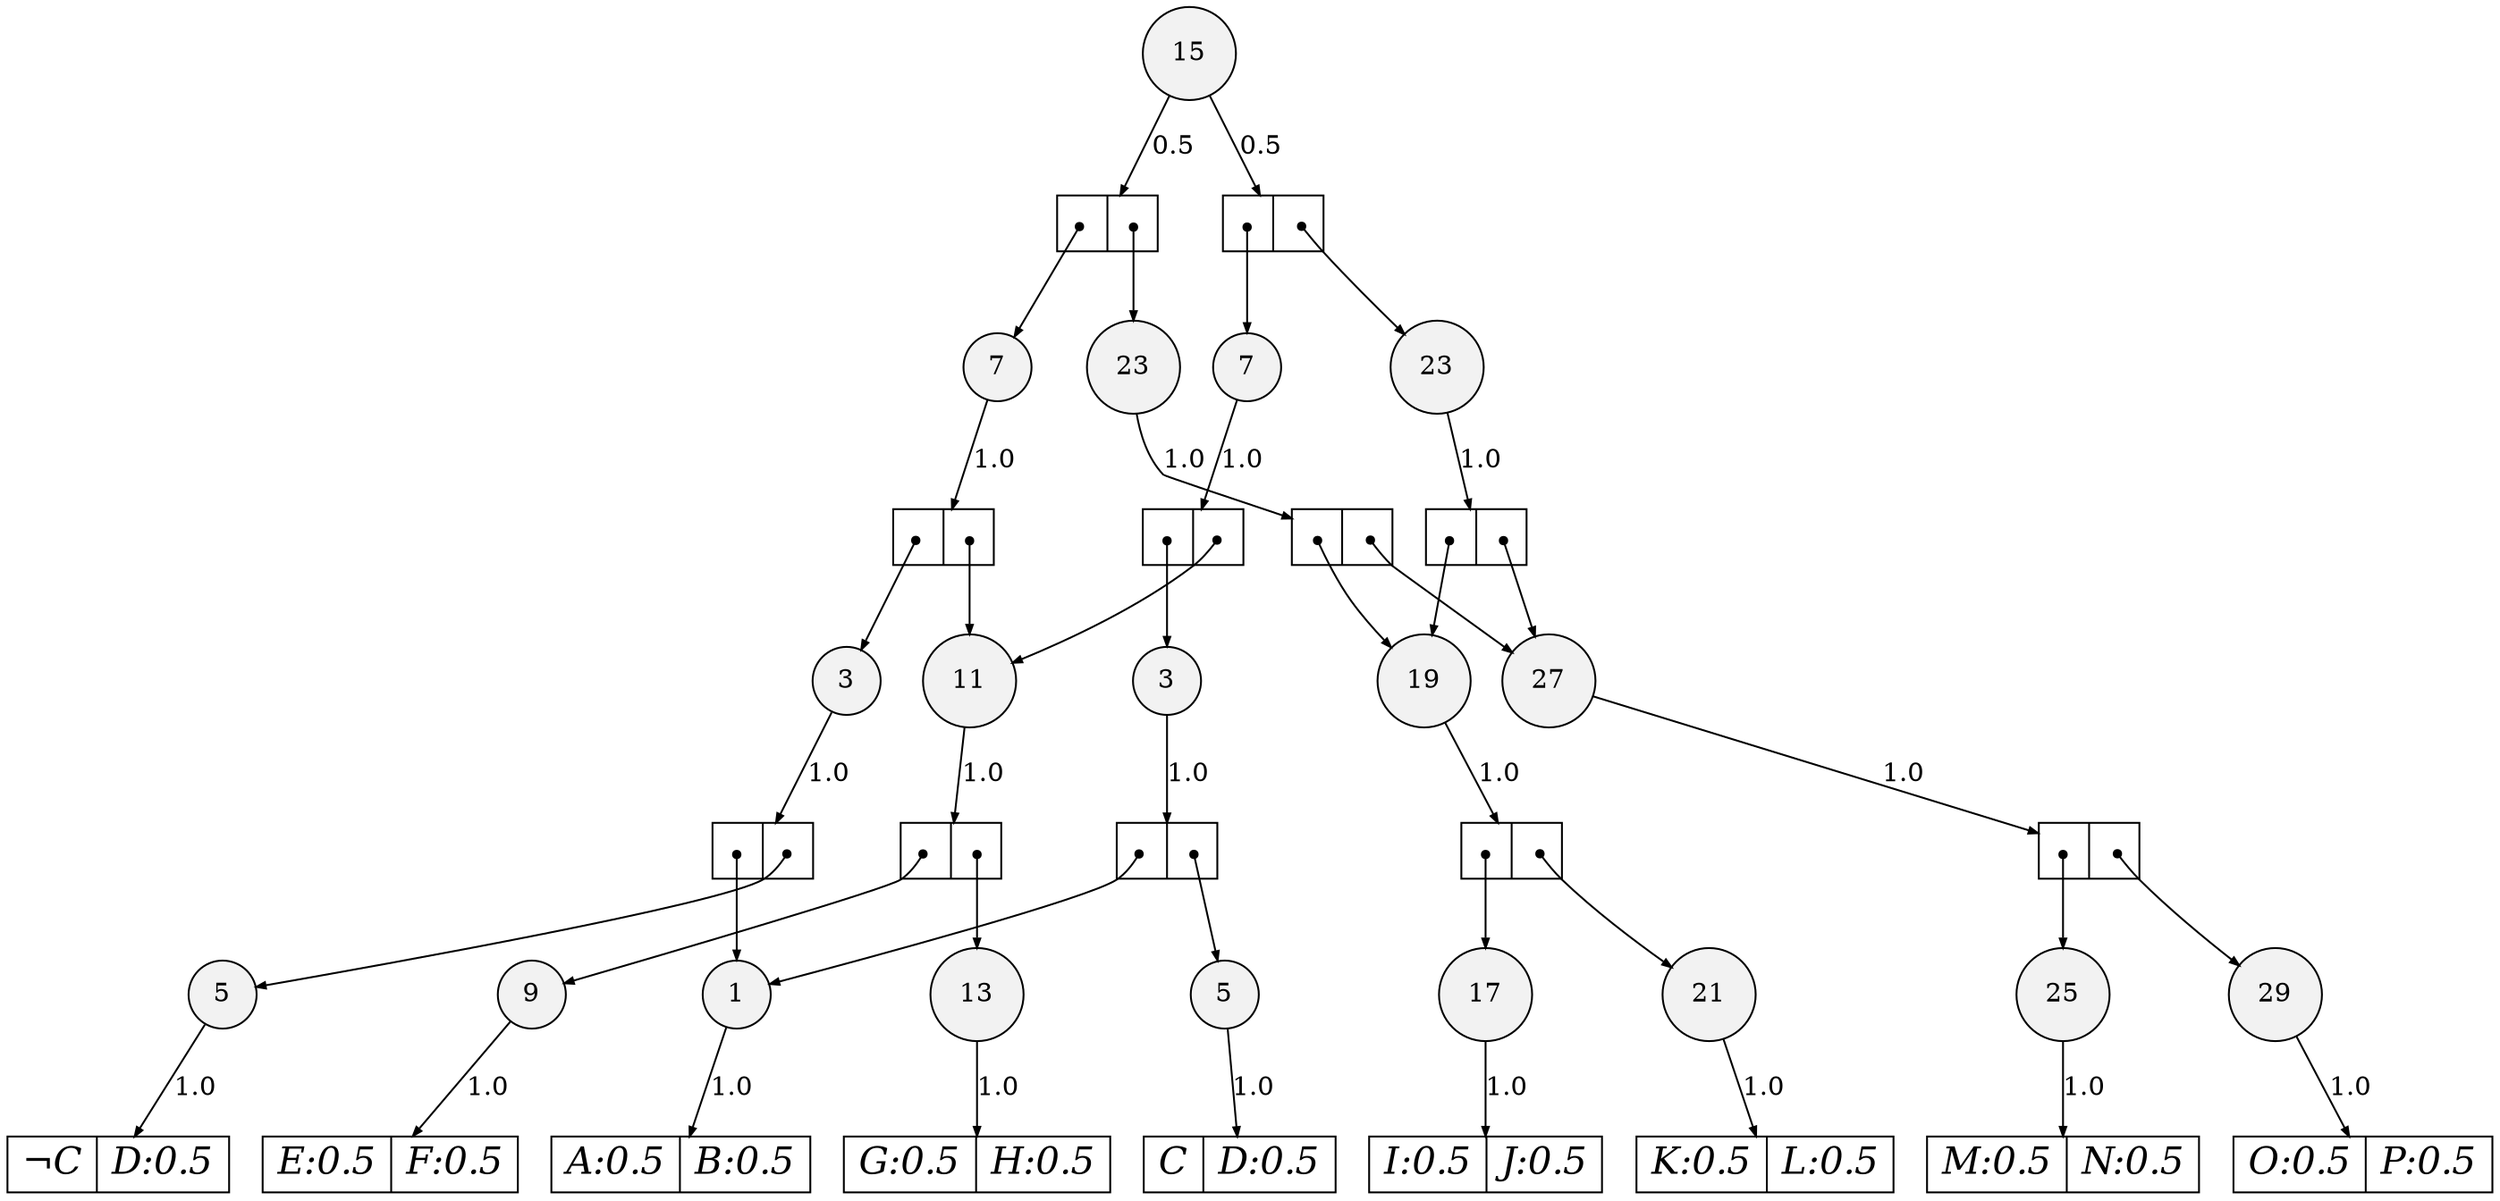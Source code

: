 digraph sdd {

overlap=false

      n67 [label= "5",style=filled,fillcolor=gray95,shape=circle,height=.25,width=.25];
n67e0
    [label= "<L>&not;C|<R>D:0.5",
    shape=record,
    fontsize=20,
    fontname="Times-Italic",
    fillcolor=white,
    style=filled,
    fixedsize=false,
    height=.30];

                                       n67->n67e0 [arrowsize=.50, label="1.0"];

n49 [label= "29",style=filled,fillcolor=gray95,shape=circle,height=.25,width=.25];
n49e0
    [label= "<L>O:0.5|<R>P:0.5",
    shape=record,
    fontsize=20,
    fontname="Times-Italic",
    fillcolor=white,
    style=filled,
    fixedsize=false,
    height=.30];

                                       n49->n49e0 [arrowsize=.50, label="1.0"];

n50 [label= "25",style=filled,fillcolor=gray95,shape=circle,height=.25,width=.25];
n50e0
    [label= "<L>M:0.5|<R>N:0.5",
    shape=record,
    fontsize=20,
    fontname="Times-Italic",
    fillcolor=white,
    style=filled,
    fixedsize=false,
    height=.30];

                                       n50->n50e0 [arrowsize=.50, label="1.0"];

n51 [label= "21",style=filled,fillcolor=gray95,shape=circle,height=.25,width=.25];
n51e0
    [label= "<L>K:0.5|<R>L:0.5",
    shape=record,
    fontsize=20,
    fontname="Times-Italic",
    fillcolor=white,
    style=filled,
    fixedsize=false,
    height=.30];

                                       n51->n51e0 [arrowsize=.50, label="1.0"];

n52 [label= "17",style=filled,fillcolor=gray95,shape=circle,height=.25,width=.25];
n52e0
    [label= "<L>I:0.5|<R>J:0.5",
    shape=record,
    fontsize=20,
    fontname="Times-Italic",
    fillcolor=white,
    style=filled,
    fixedsize=false,
    height=.30];

                                       n52->n52e0 [arrowsize=.50, label="1.0"];

n53 [label= "13",style=filled,fillcolor=gray95,shape=circle,height=.25,width=.25];
n53e0
    [label= "<L>G:0.5|<R>H:0.5",
    shape=record,
    fontsize=20,
    fontname="Times-Italic",
    fillcolor=white,
    style=filled,
    fixedsize=false,
    height=.30];

                                       n53->n53e0 [arrowsize=.50, label="1.0"];

n54 [label= "9",style=filled,fillcolor=gray95,shape=circle,height=.25,width=.25];
n54e0
    [label= "<L>E:0.5|<R>F:0.5",
    shape=record,
    fontsize=20,
    fontname="Times-Italic",
    fillcolor=white,
    style=filled,
    fixedsize=false,
    height=.30];

                                       n54->n54e0 [arrowsize=.50, label="1.0"];

n68 [label= "5",style=filled,fillcolor=gray95,shape=circle,height=.25,width=.25];
n68e0
    [label= "<L>C|<R>D:0.5",
    shape=record,
    fontsize=20,
    fontname="Times-Italic",
    fillcolor=white,
    style=filled,
    fixedsize=false,
    height=.30];

                                       n68->n68e0 [arrowsize=.50, label="1.0"];

n69 [label= "1",style=filled,fillcolor=gray95,shape=circle,height=.25,width=.25];
n69e0
    [label= "<L>A:0.5|<R>B:0.5",
    shape=record,
    fontsize=20,
    fontname="Times-Italic",
    fillcolor=white,
    style=filled,
    fixedsize=false,
    height=.30];

                                       n69->n69e0 [arrowsize=.50, label="1.0"];

n71 [label= "3",style=filled,fillcolor=gray95,shape=circle,height=.25,width=.25];
n71e0
    [label= "<L>|<R>",
    shape=record,
    fontsize=20,
    fontname="Times-Italic",
    fillcolor=white,
    style=filled,
    fixedsize=false,
    height=.30];

                                       n71->n71e0 [arrowsize=.50, label="1.0"];
n71e0:L:c->n69 [arrowsize=.50,tailclip=false,arrowtail=dot,dir=both];
n71e0:R:c->n67 [arrowsize=.50,tailclip=false,arrowtail=dot,dir=both];

n57 [label= "27",style=filled,fillcolor=gray95,shape=circle,height=.25,width=.25];
n57e0
    [label= "<L>|<R>",
    shape=record,
    fontsize=20,
    fontname="Times-Italic",
    fillcolor=white,
    style=filled,
    fixedsize=false,
    height=.30];

                                       n57->n57e0 [arrowsize=.50, label="1.0"];
n57e0:L:c->n50 [arrowsize=.50,tailclip=false,arrowtail=dot,dir=both];
n57e0:R:c->n49 [arrowsize=.50,tailclip=false,arrowtail=dot,dir=both];

n58 [label= "19",style=filled,fillcolor=gray95,shape=circle,height=.25,width=.25];
n58e0
    [label= "<L>|<R>",
    shape=record,
    fontsize=20,
    fontname="Times-Italic",
    fillcolor=white,
    style=filled,
    fixedsize=false,
    height=.30];

                                       n58->n58e0 [arrowsize=.50, label="1.0"];
n58e0:L:c->n52 [arrowsize=.50,tailclip=false,arrowtail=dot,dir=both];
n58e0:R:c->n51 [arrowsize=.50,tailclip=false,arrowtail=dot,dir=both];

n70 [label= "11",style=filled,fillcolor=gray95,shape=circle,height=.25,width=.25];
n70e0
    [label= "<L>|<R>",
    shape=record,
    fontsize=20,
    fontname="Times-Italic",
    fillcolor=white,
    style=filled,
    fixedsize=false,
    height=.30];

                                       n70->n70e0 [arrowsize=.50, label="1.0"];
n70e0:L:c->n54 [arrowsize=.50,tailclip=false,arrowtail=dot,dir=both];
n70e0:R:c->n53 [arrowsize=.50,tailclip=false,arrowtail=dot,dir=both];

n72 [label= "3",style=filled,fillcolor=gray95,shape=circle,height=.25,width=.25];
n72e0
    [label= "<L>|<R>",
    shape=record,
    fontsize=20,
    fontname="Times-Italic",
    fillcolor=white,
    style=filled,
    fixedsize=false,
    height=.30];

                                       n72->n72e0 [arrowsize=.50, label="1.0"];
n72e0:L:c->n69 [arrowsize=.50,tailclip=false,arrowtail=dot,dir=both];
n72e0:R:c->n68 [arrowsize=.50,tailclip=false,arrowtail=dot,dir=both];

n74 [label= "23",style=filled,fillcolor=gray95,shape=circle,height=.25,width=.25];
n74e0
    [label= "<L>|<R>",
    shape=record,
    fontsize=20,
    fontname="Times-Italic",
    fillcolor=white,
    style=filled,
    fixedsize=false,
    height=.30];

                                       n74->n74e0 [arrowsize=.50, label="1.0"];
n74e0:L:c->n58 [arrowsize=.50,tailclip=false,arrowtail=dot,dir=both];
n74e0:R:c->n57 [arrowsize=.50,tailclip=false,arrowtail=dot,dir=both];

n76 [label= "7",style=filled,fillcolor=gray95,shape=circle,height=.25,width=.25];
n76e0
    [label= "<L>|<R>",
    shape=record,
    fontsize=20,
    fontname="Times-Italic",
    fillcolor=white,
    style=filled,
    fixedsize=false,
    height=.30];

                                       n76->n76e0 [arrowsize=.50, label="1.0"];
n76e0:L:c->n71 [arrowsize=.50,tailclip=false,arrowtail=dot,dir=both];
n76e0:R:c->n70 [arrowsize=.50,tailclip=false,arrowtail=dot,dir=both];

n73 [label= "23",style=filled,fillcolor=gray95,shape=circle,height=.25,width=.25];
n73e0
    [label= "<L>|<R>",
    shape=record,
    fontsize=20,
    fontname="Times-Italic",
    fillcolor=white,
    style=filled,
    fixedsize=false,
    height=.30];

                                       n73->n73e0 [arrowsize=.50, label="1.0"];
n73e0:L:c->n58 [arrowsize=.50,tailclip=false,arrowtail=dot,dir=both];
n73e0:R:c->n57 [arrowsize=.50,tailclip=false,arrowtail=dot,dir=both];

n75 [label= "7",style=filled,fillcolor=gray95,shape=circle,height=.25,width=.25];
n75e0
    [label= "<L>|<R>",
    shape=record,
    fontsize=20,
    fontname="Times-Italic",
    fillcolor=white,
    style=filled,
    fixedsize=false,
    height=.30];

                                       n75->n75e0 [arrowsize=.50, label="1.0"];
n75e0:L:c->n72 [arrowsize=.50,tailclip=false,arrowtail=dot,dir=both];
n75e0:R:c->n70 [arrowsize=.50,tailclip=false,arrowtail=dot,dir=both];

n63 [label= "15",style=filled,fillcolor=gray95,shape=circle,height=.25,width=.25];
n63e0
    [label= "<L>|<R>",
    shape=record,
    fontsize=20,
    fontname="Times-Italic",
    fillcolor=white,
    style=filled,
    fixedsize=false,
    height=.30];

                                       n63->n63e0 [arrowsize=.50, label="0.5"];
n63e0:L:c->n75 [arrowsize=.50,tailclip=false,arrowtail=dot,dir=both];
n63e0:R:c->n73 [arrowsize=.50,tailclip=false,arrowtail=dot,dir=both];
n63e1
    [label= "<L>|<R>",
    shape=record,
    fontsize=20,
    fontname="Times-Italic",
    fillcolor=white,
    style=filled,
    fixedsize=false,
    height=.30];

                                       n63->n63e1 [arrowsize=.50, label="0.5"];
n63e1:L:c->n76 [arrowsize=.50,tailclip=false,arrowtail=dot,dir=both];
n63e1:R:c->n74 [arrowsize=.50,tailclip=false,arrowtail=dot,dir=both];


}